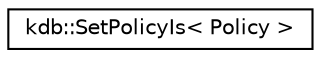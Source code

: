 digraph "Graphical Class Hierarchy"
{
 // LATEX_PDF_SIZE
  edge [fontname="Helvetica",fontsize="10",labelfontname="Helvetica",labelfontsize="10"];
  node [fontname="Helvetica",fontsize="10",shape=record];
  rankdir="LR";
  Node0 [label="kdb::SetPolicyIs\< Policy \>",height=0.2,width=0.4,color="black", fillcolor="white", style="filled",URL="$classkdb_1_1SetPolicyIs.html",tooltip="Needed by the user to set one of the policies."];
}
